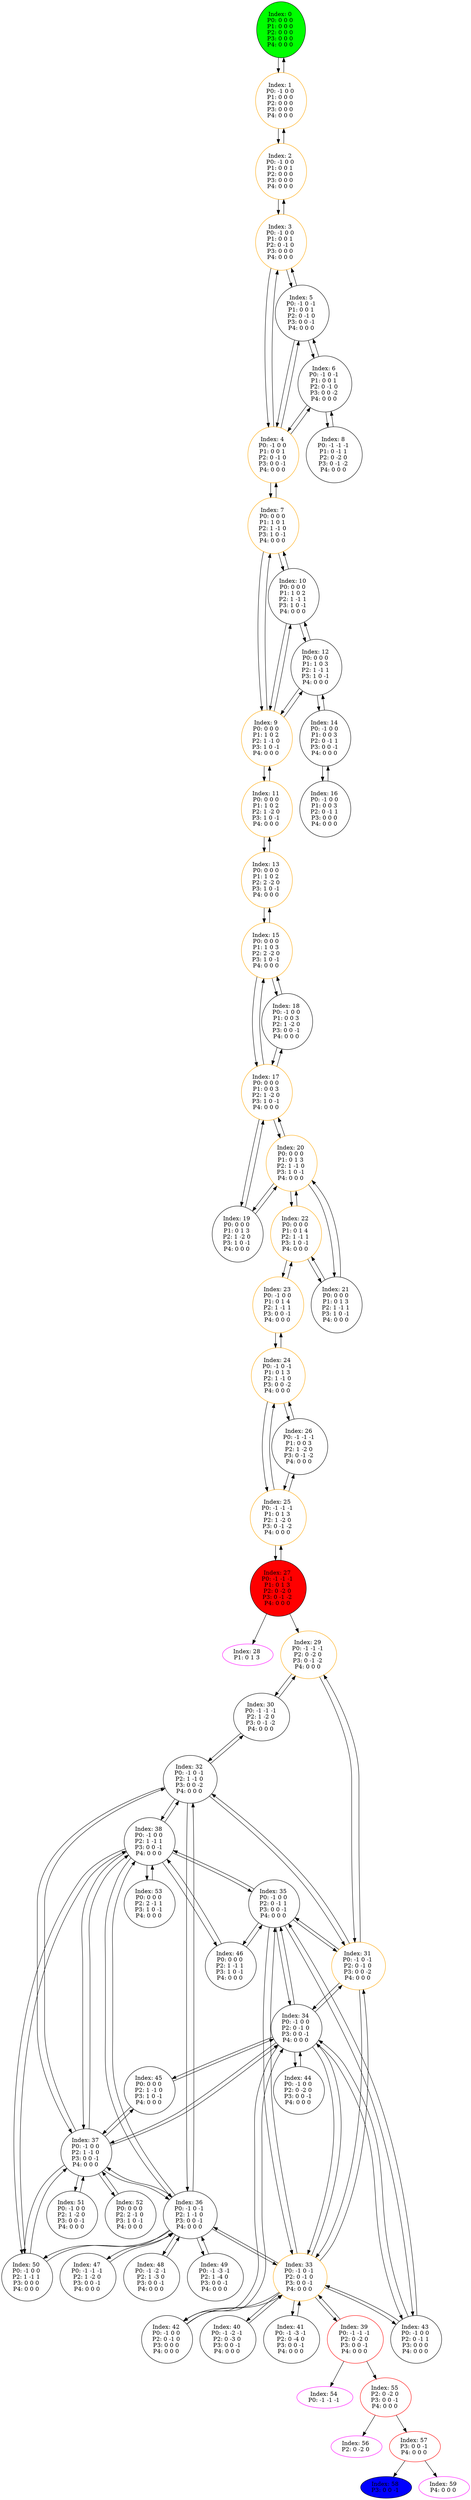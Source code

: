 digraph G {
color = "black"
0[label = "Index: 0 
P0: 0 0 0 
P1: 0 0 0 
P2: 0 0 0 
P3: 0 0 0 
P4: 0 0 0 
", style="filled", fillcolor = "green"]
1[label = "Index: 1 
P0: -1 0 0 
P1: 0 0 0 
P2: 0 0 0 
P3: 0 0 0 
P4: 0 0 0 
", color = "orange"]
2[label = "Index: 2 
P0: -1 0 0 
P1: 0 0 1 
P2: 0 0 0 
P3: 0 0 0 
P4: 0 0 0 
", color = "orange"]
3[label = "Index: 3 
P0: -1 0 0 
P1: 0 0 1 
P2: 0 -1 0 
P3: 0 0 0 
P4: 0 0 0 
", color = "orange"]
4[label = "Index: 4 
P0: -1 0 0 
P1: 0 0 1 
P2: 0 -1 0 
P3: 0 0 -1 
P4: 0 0 0 
", color = "orange"]
5[label = "Index: 5 
P0: -1 0 -1 
P1: 0 0 1 
P2: 0 -1 0 
P3: 0 0 -1 
P4: 0 0 0 
"]
6[label = "Index: 6 
P0: -1 0 -1 
P1: 0 0 1 
P2: 0 -1 0 
P3: 0 0 -2 
P4: 0 0 0 
"]
7[label = "Index: 7 
P0: 0 0 0 
P1: 1 0 1 
P2: 1 -1 0 
P3: 1 0 -1 
P4: 0 0 0 
", color = "orange"]
8[label = "Index: 8 
P0: -1 -1 -1 
P1: 0 -1 1 
P2: 0 -2 0 
P3: 0 -1 -2 
P4: 0 0 0 
"]
9[label = "Index: 9 
P0: 0 0 0 
P1: 1 0 2 
P2: 1 -1 0 
P3: 1 0 -1 
P4: 0 0 0 
", color = "orange"]
10[label = "Index: 10 
P0: 0 0 0 
P1: 1 0 2 
P2: 1 -1 1 
P3: 1 0 -1 
P4: 0 0 0 
"]
11[label = "Index: 11 
P0: 0 0 0 
P1: 1 0 2 
P2: 1 -2 0 
P3: 1 0 -1 
P4: 0 0 0 
", color = "orange"]
12[label = "Index: 12 
P0: 0 0 0 
P1: 1 0 3 
P2: 1 -1 1 
P3: 1 0 -1 
P4: 0 0 0 
"]
13[label = "Index: 13 
P0: 0 0 0 
P1: 1 0 2 
P2: 2 -2 0 
P3: 1 0 -1 
P4: 0 0 0 
", color = "orange"]
14[label = "Index: 14 
P0: -1 0 0 
P1: 0 0 3 
P2: 0 -1 1 
P3: 0 0 -1 
P4: 0 0 0 
"]
15[label = "Index: 15 
P0: 0 0 0 
P1: 1 0 3 
P2: 2 -2 0 
P3: 1 0 -1 
P4: 0 0 0 
", color = "orange"]
16[label = "Index: 16 
P0: -1 0 0 
P1: 0 0 3 
P2: 0 -1 1 
P3: 0 0 0 
P4: 0 0 0 
"]
17[label = "Index: 17 
P0: 0 0 0 
P1: 0 0 3 
P2: 1 -2 0 
P3: 1 0 -1 
P4: 0 0 0 
", color = "orange"]
18[label = "Index: 18 
P0: -1 0 0 
P1: 0 0 3 
P2: 1 -2 0 
P3: 0 0 -1 
P4: 0 0 0 
"]
19[label = "Index: 19 
P0: 0 0 0 
P1: 0 1 3 
P2: 1 -2 0 
P3: 1 0 -1 
P4: 0 0 0 
"]
20[label = "Index: 20 
P0: 0 0 0 
P1: 0 1 3 
P2: 1 -1 0 
P3: 1 0 -1 
P4: 0 0 0 
", color = "orange"]
21[label = "Index: 21 
P0: 0 0 0 
P1: 0 1 3 
P2: 1 -1 1 
P3: 1 0 -1 
P4: 0 0 0 
"]
22[label = "Index: 22 
P0: 0 0 0 
P1: 0 1 4 
P2: 1 -1 1 
P3: 1 0 -1 
P4: 0 0 0 
", color = "orange"]
23[label = "Index: 23 
P0: -1 0 0 
P1: 0 1 4 
P2: 1 -1 1 
P3: 0 0 -1 
P4: 0 0 0 
", color = "orange"]
24[label = "Index: 24 
P0: -1 0 -1 
P1: 0 1 3 
P2: 1 -1 0 
P3: 0 0 -2 
P4: 0 0 0 
", color = "orange"]
25[label = "Index: 25 
P0: -1 -1 -1 
P1: 0 1 3 
P2: 1 -2 0 
P3: 0 -1 -2 
P4: 0 0 0 
", color = "orange"]
26[label = "Index: 26 
P0: -1 -1 -1 
P1: 0 0 3 
P2: 1 -2 0 
P3: 0 -1 -2 
P4: 0 0 0 
"]
27[label = "Index: 27 
P0: -1 -1 -1 
P1: 0 1 3 
P2: 0 -2 0 
P3: 0 -1 -2 
P4: 0 0 0 
", style="filled", fillcolor = "red"]
28[label = "Index: 28 
P1: 0 1 3 
", color = "fuchsia"]
29[label = "Index: 29 
P0: -1 -1 -1 
P2: 0 -2 0 
P3: 0 -1 -2 
P4: 0 0 0 
", color = "orange"]
30[label = "Index: 30 
P0: -1 -1 -1 
P2: 1 -2 0 
P3: 0 -1 -2 
P4: 0 0 0 
"]
31[label = "Index: 31 
P0: -1 0 -1 
P2: 0 -1 0 
P3: 0 0 -2 
P4: 0 0 0 
", color = "orange"]
32[label = "Index: 32 
P0: -1 0 -1 
P2: 1 -1 0 
P3: 0 0 -2 
P4: 0 0 0 
"]
33[label = "Index: 33 
P0: -1 0 -1 
P2: 0 -1 0 
P3: 0 0 -1 
P4: 0 0 0 
", color = "orange"]
34[label = "Index: 34 
P0: -1 0 0 
P2: 0 -1 0 
P3: 0 0 -1 
P4: 0 0 0 
"]
35[label = "Index: 35 
P0: -1 0 0 
P2: 0 -1 1 
P3: 0 0 -1 
P4: 0 0 0 
"]
36[label = "Index: 36 
P0: -1 0 -1 
P2: 1 -1 0 
P3: 0 0 -1 
P4: 0 0 0 
"]
37[label = "Index: 37 
P0: -1 0 0 
P2: 1 -1 0 
P3: 0 0 -1 
P4: 0 0 0 
"]
38[label = "Index: 38 
P0: -1 0 0 
P2: 1 -1 1 
P3: 0 0 -1 
P4: 0 0 0 
"]
39[label = "Index: 39 
P0: -1 -1 -1 
P2: 0 -2 0 
P3: 0 0 -1 
P4: 0 0 0 
", color = "red"]
40[label = "Index: 40 
P0: -1 -2 -1 
P2: 0 -3 0 
P3: 0 0 -1 
P4: 0 0 0 
"]
41[label = "Index: 41 
P0: -1 -3 -1 
P2: 0 -4 0 
P3: 0 0 -1 
P4: 0 0 0 
"]
42[label = "Index: 42 
P0: -1 0 0 
P2: 0 -1 0 
P3: 0 0 0 
P4: 0 0 0 
"]
43[label = "Index: 43 
P0: -1 0 0 
P2: 0 -1 1 
P3: 0 0 0 
P4: 0 0 0 
"]
44[label = "Index: 44 
P0: -1 0 0 
P2: 0 -2 0 
P3: 0 0 -1 
P4: 0 0 0 
"]
45[label = "Index: 45 
P0: 0 0 0 
P2: 1 -1 0 
P3: 1 0 -1 
P4: 0 0 0 
"]
46[label = "Index: 46 
P0: 0 0 0 
P2: 1 -1 1 
P3: 1 0 -1 
P4: 0 0 0 
"]
47[label = "Index: 47 
P0: -1 -1 -1 
P2: 1 -2 0 
P3: 0 0 -1 
P4: 0 0 0 
"]
48[label = "Index: 48 
P0: -1 -2 -1 
P2: 1 -3 0 
P3: 0 0 -1 
P4: 0 0 0 
"]
49[label = "Index: 49 
P0: -1 -3 -1 
P2: 1 -4 0 
P3: 0 0 -1 
P4: 0 0 0 
"]
50[label = "Index: 50 
P0: -1 0 0 
P2: 1 -1 1 
P3: 0 0 0 
P4: 0 0 0 
"]
51[label = "Index: 51 
P0: -1 0 0 
P2: 1 -2 0 
P3: 0 0 -1 
P4: 0 0 0 
"]
52[label = "Index: 52 
P0: 0 0 0 
P2: 2 -1 0 
P3: 1 0 -1 
P4: 0 0 0 
"]
53[label = "Index: 53 
P0: 0 0 0 
P2: 2 -1 1 
P3: 1 0 -1 
P4: 0 0 0 
"]
54[label = "Index: 54 
P0: -1 -1 -1 
", color = "fuchsia"]
55[label = "Index: 55 
P2: 0 -2 0 
P3: 0 0 -1 
P4: 0 0 0 
", color = "red"]
56[label = "Index: 56 
P2: 0 -2 0 
", color = "fuchsia"]
57[label = "Index: 57 
P3: 0 0 -1 
P4: 0 0 0 
", color = "red"]
58[label = "Index: 58 
P3: 0 0 -1 
", style="filled", fillcolor = "blue"]
59[label = "Index: 59 
P4: 0 0 0 
", color = "fuchsia"]
0 -> 1

1 -> 0
1 -> 2

2 -> 1
2 -> 3

3 -> 2
3 -> 4
3 -> 5

4 -> 3
4 -> 5
4 -> 6
4 -> 7

5 -> 3
5 -> 4
5 -> 6

6 -> 4
6 -> 5
6 -> 8

7 -> 4
7 -> 9
7 -> 10

8 -> 6

9 -> 7
9 -> 11
9 -> 10
9 -> 12

10 -> 7
10 -> 9
10 -> 12

11 -> 9
11 -> 13

12 -> 9
12 -> 10
12 -> 14

13 -> 11
13 -> 15

14 -> 12
14 -> 16

15 -> 13
15 -> 17
15 -> 18

16 -> 14

17 -> 15
17 -> 19
17 -> 20
17 -> 18

18 -> 15
18 -> 17

19 -> 17
19 -> 20

20 -> 17
20 -> 19
20 -> 21
20 -> 22

21 -> 20
21 -> 22

22 -> 20
22 -> 21
22 -> 23

23 -> 22
23 -> 24

24 -> 23
24 -> 25
24 -> 26

25 -> 24
25 -> 26
25 -> 27

26 -> 24
26 -> 25

27 -> 25
27 -> 29
27 -> 28

29 -> 30
29 -> 31

30 -> 29
30 -> 32

31 -> 29
31 -> 32
31 -> 33
31 -> 34
31 -> 35

32 -> 30
32 -> 31
32 -> 36
32 -> 37
32 -> 38

33 -> 31
33 -> 34
33 -> 36
33 -> 39
33 -> 40
33 -> 41
33 -> 35
33 -> 42
33 -> 43

34 -> 31
34 -> 33
34 -> 37
34 -> 44
34 -> 35
34 -> 42
34 -> 43
34 -> 45

35 -> 31
35 -> 33
35 -> 34
35 -> 38
35 -> 43
35 -> 46

36 -> 32
36 -> 33
36 -> 37
36 -> 47
36 -> 48
36 -> 49
36 -> 38
36 -> 50

37 -> 32
37 -> 34
37 -> 36
37 -> 51
37 -> 38
37 -> 45
37 -> 50
37 -> 52

38 -> 32
38 -> 35
38 -> 36
38 -> 37
38 -> 50
38 -> 46
38 -> 53

39 -> 33
39 -> 55
39 -> 54

40 -> 33

41 -> 33

42 -> 33
42 -> 34

43 -> 33
43 -> 34
43 -> 35

44 -> 34

45 -> 34
45 -> 37

46 -> 35
46 -> 38

47 -> 36

48 -> 36

49 -> 36

50 -> 36
50 -> 37
50 -> 38

51 -> 37

52 -> 37

53 -> 38

55 -> 57
55 -> 56

57 -> 59
57 -> 58

}
